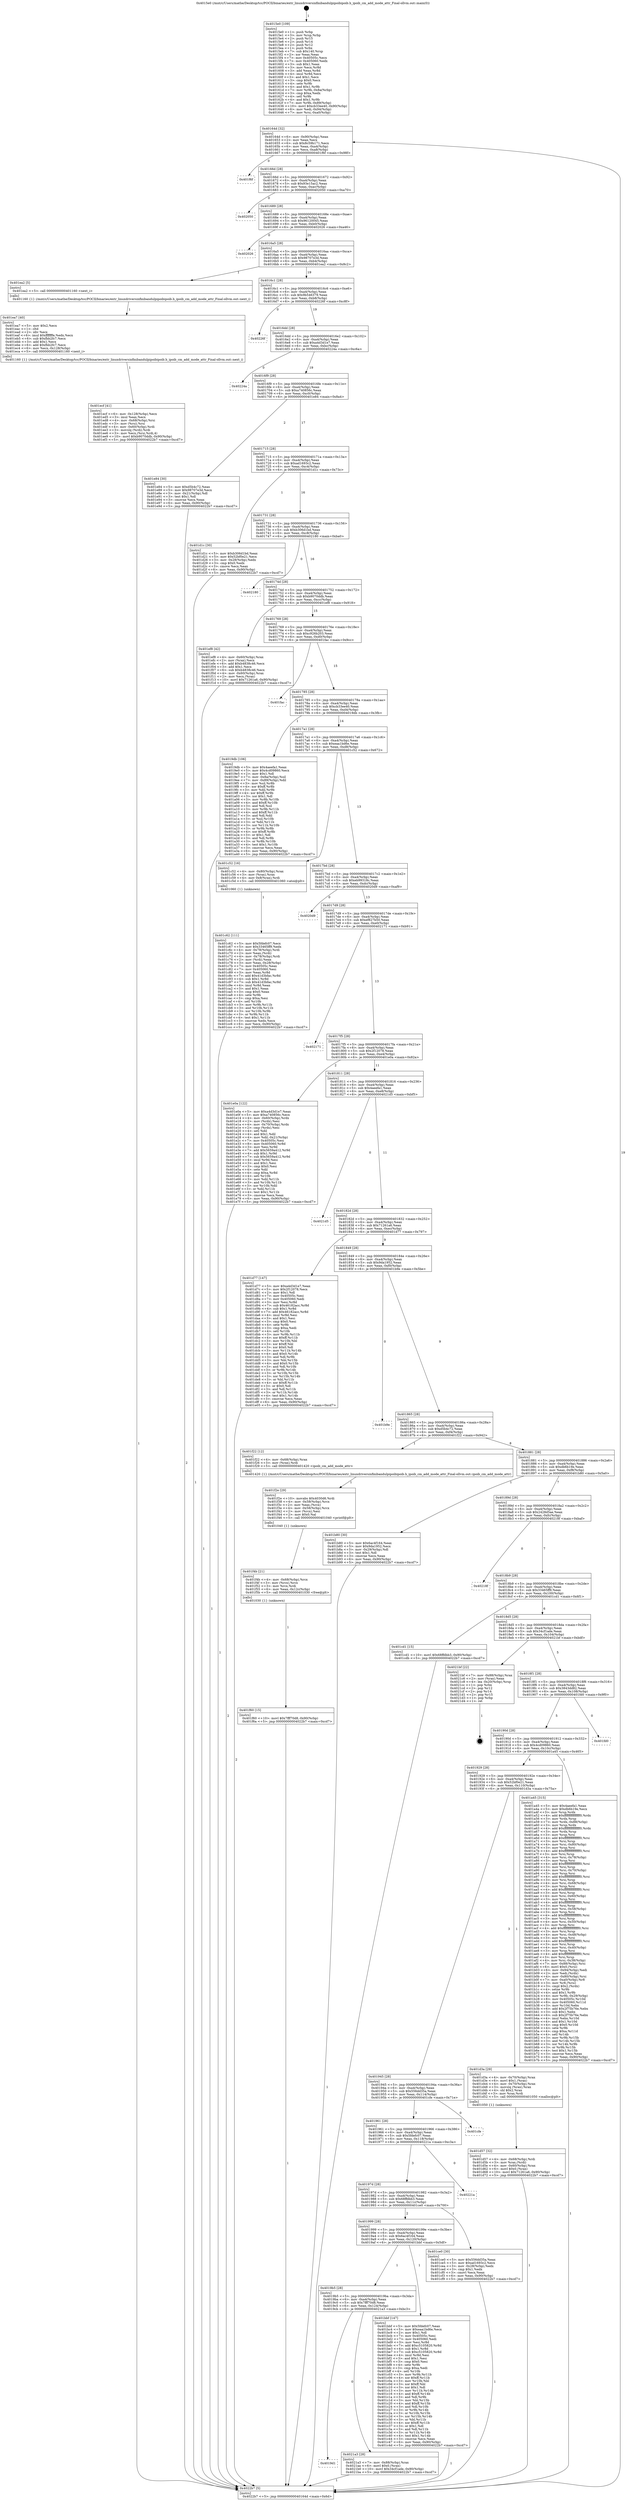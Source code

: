 digraph "0x4015e0" {
  label = "0x4015e0 (/mnt/c/Users/mathe/Desktop/tcc/POCII/binaries/extr_linuxdriversinfinibandulpipoibipoib.h_ipoib_cm_add_mode_attr_Final-ollvm.out::main(0))"
  labelloc = "t"
  node[shape=record]

  Entry [label="",width=0.3,height=0.3,shape=circle,fillcolor=black,style=filled]
  "0x40164d" [label="{
     0x40164d [32]\l
     | [instrs]\l
     &nbsp;&nbsp;0x40164d \<+6\>: mov -0x90(%rbp),%eax\l
     &nbsp;&nbsp;0x401653 \<+2\>: mov %eax,%ecx\l
     &nbsp;&nbsp;0x401655 \<+6\>: sub $0x8c59b171,%ecx\l
     &nbsp;&nbsp;0x40165b \<+6\>: mov %eax,-0xa4(%rbp)\l
     &nbsp;&nbsp;0x401661 \<+6\>: mov %ecx,-0xa8(%rbp)\l
     &nbsp;&nbsp;0x401667 \<+6\>: je 0000000000401f6f \<main+0x98f\>\l
  }"]
  "0x401f6f" [label="{
     0x401f6f\l
  }", style=dashed]
  "0x40166d" [label="{
     0x40166d [28]\l
     | [instrs]\l
     &nbsp;&nbsp;0x40166d \<+5\>: jmp 0000000000401672 \<main+0x92\>\l
     &nbsp;&nbsp;0x401672 \<+6\>: mov -0xa4(%rbp),%eax\l
     &nbsp;&nbsp;0x401678 \<+5\>: sub $0x93e15ac2,%eax\l
     &nbsp;&nbsp;0x40167d \<+6\>: mov %eax,-0xac(%rbp)\l
     &nbsp;&nbsp;0x401683 \<+6\>: je 0000000000402050 \<main+0xa70\>\l
  }"]
  Exit [label="",width=0.3,height=0.3,shape=circle,fillcolor=black,style=filled,peripheries=2]
  "0x402050" [label="{
     0x402050\l
  }", style=dashed]
  "0x401689" [label="{
     0x401689 [28]\l
     | [instrs]\l
     &nbsp;&nbsp;0x401689 \<+5\>: jmp 000000000040168e \<main+0xae\>\l
     &nbsp;&nbsp;0x40168e \<+6\>: mov -0xa4(%rbp),%eax\l
     &nbsp;&nbsp;0x401694 \<+5\>: sub $0x96120045,%eax\l
     &nbsp;&nbsp;0x401699 \<+6\>: mov %eax,-0xb0(%rbp)\l
     &nbsp;&nbsp;0x40169f \<+6\>: je 0000000000402026 \<main+0xa46\>\l
  }"]
  "0x4019d1" [label="{
     0x4019d1\l
  }", style=dashed]
  "0x402026" [label="{
     0x402026\l
  }", style=dashed]
  "0x4016a5" [label="{
     0x4016a5 [28]\l
     | [instrs]\l
     &nbsp;&nbsp;0x4016a5 \<+5\>: jmp 00000000004016aa \<main+0xca\>\l
     &nbsp;&nbsp;0x4016aa \<+6\>: mov -0xa4(%rbp),%eax\l
     &nbsp;&nbsp;0x4016b0 \<+5\>: sub $0x98707e3d,%eax\l
     &nbsp;&nbsp;0x4016b5 \<+6\>: mov %eax,-0xb4(%rbp)\l
     &nbsp;&nbsp;0x4016bb \<+6\>: je 0000000000401ea2 \<main+0x8c2\>\l
  }"]
  "0x4021a3" [label="{
     0x4021a3 [28]\l
     | [instrs]\l
     &nbsp;&nbsp;0x4021a3 \<+7\>: mov -0x88(%rbp),%rax\l
     &nbsp;&nbsp;0x4021aa \<+6\>: movl $0x0,(%rax)\l
     &nbsp;&nbsp;0x4021b0 \<+10\>: movl $0x34cf1ade,-0x90(%rbp)\l
     &nbsp;&nbsp;0x4021ba \<+5\>: jmp 00000000004022b7 \<main+0xcd7\>\l
  }"]
  "0x401ea2" [label="{
     0x401ea2 [5]\l
     | [instrs]\l
     &nbsp;&nbsp;0x401ea2 \<+5\>: call 0000000000401160 \<next_i\>\l
     | [calls]\l
     &nbsp;&nbsp;0x401160 \{1\} (/mnt/c/Users/mathe/Desktop/tcc/POCII/binaries/extr_linuxdriversinfinibandulpipoibipoib.h_ipoib_cm_add_mode_attr_Final-ollvm.out::next_i)\l
  }"]
  "0x4016c1" [label="{
     0x4016c1 [28]\l
     | [instrs]\l
     &nbsp;&nbsp;0x4016c1 \<+5\>: jmp 00000000004016c6 \<main+0xe6\>\l
     &nbsp;&nbsp;0x4016c6 \<+6\>: mov -0xa4(%rbp),%eax\l
     &nbsp;&nbsp;0x4016cc \<+5\>: sub $0x9b546379,%eax\l
     &nbsp;&nbsp;0x4016d1 \<+6\>: mov %eax,-0xb8(%rbp)\l
     &nbsp;&nbsp;0x4016d7 \<+6\>: je 000000000040226f \<main+0xc8f\>\l
  }"]
  "0x401f60" [label="{
     0x401f60 [15]\l
     | [instrs]\l
     &nbsp;&nbsp;0x401f60 \<+10\>: movl $0x7fff70d8,-0x90(%rbp)\l
     &nbsp;&nbsp;0x401f6a \<+5\>: jmp 00000000004022b7 \<main+0xcd7\>\l
  }"]
  "0x40226f" [label="{
     0x40226f\l
  }", style=dashed]
  "0x4016dd" [label="{
     0x4016dd [28]\l
     | [instrs]\l
     &nbsp;&nbsp;0x4016dd \<+5\>: jmp 00000000004016e2 \<main+0x102\>\l
     &nbsp;&nbsp;0x4016e2 \<+6\>: mov -0xa4(%rbp),%eax\l
     &nbsp;&nbsp;0x4016e8 \<+5\>: sub $0xa4d3d1e7,%eax\l
     &nbsp;&nbsp;0x4016ed \<+6\>: mov %eax,-0xbc(%rbp)\l
     &nbsp;&nbsp;0x4016f3 \<+6\>: je 000000000040224a \<main+0xc6a\>\l
  }"]
  "0x401f4b" [label="{
     0x401f4b [21]\l
     | [instrs]\l
     &nbsp;&nbsp;0x401f4b \<+4\>: mov -0x68(%rbp),%rcx\l
     &nbsp;&nbsp;0x401f4f \<+3\>: mov (%rcx),%rcx\l
     &nbsp;&nbsp;0x401f52 \<+3\>: mov %rcx,%rdi\l
     &nbsp;&nbsp;0x401f55 \<+6\>: mov %eax,-0x12c(%rbp)\l
     &nbsp;&nbsp;0x401f5b \<+5\>: call 0000000000401030 \<free@plt\>\l
     | [calls]\l
     &nbsp;&nbsp;0x401030 \{1\} (unknown)\l
  }"]
  "0x40224a" [label="{
     0x40224a\l
  }", style=dashed]
  "0x4016f9" [label="{
     0x4016f9 [28]\l
     | [instrs]\l
     &nbsp;&nbsp;0x4016f9 \<+5\>: jmp 00000000004016fe \<main+0x11e\>\l
     &nbsp;&nbsp;0x4016fe \<+6\>: mov -0xa4(%rbp),%eax\l
     &nbsp;&nbsp;0x401704 \<+5\>: sub $0xa740856c,%eax\l
     &nbsp;&nbsp;0x401709 \<+6\>: mov %eax,-0xc0(%rbp)\l
     &nbsp;&nbsp;0x40170f \<+6\>: je 0000000000401e84 \<main+0x8a4\>\l
  }"]
  "0x401f2e" [label="{
     0x401f2e [29]\l
     | [instrs]\l
     &nbsp;&nbsp;0x401f2e \<+10\>: movabs $0x4030d6,%rdi\l
     &nbsp;&nbsp;0x401f38 \<+4\>: mov -0x58(%rbp),%rcx\l
     &nbsp;&nbsp;0x401f3c \<+2\>: mov %eax,(%rcx)\l
     &nbsp;&nbsp;0x401f3e \<+4\>: mov -0x58(%rbp),%rcx\l
     &nbsp;&nbsp;0x401f42 \<+2\>: mov (%rcx),%esi\l
     &nbsp;&nbsp;0x401f44 \<+2\>: mov $0x0,%al\l
     &nbsp;&nbsp;0x401f46 \<+5\>: call 0000000000401040 \<printf@plt\>\l
     | [calls]\l
     &nbsp;&nbsp;0x401040 \{1\} (unknown)\l
  }"]
  "0x401e84" [label="{
     0x401e84 [30]\l
     | [instrs]\l
     &nbsp;&nbsp;0x401e84 \<+5\>: mov $0xd5b4c72,%eax\l
     &nbsp;&nbsp;0x401e89 \<+5\>: mov $0x98707e3d,%ecx\l
     &nbsp;&nbsp;0x401e8e \<+3\>: mov -0x21(%rbp),%dl\l
     &nbsp;&nbsp;0x401e91 \<+3\>: test $0x1,%dl\l
     &nbsp;&nbsp;0x401e94 \<+3\>: cmovne %ecx,%eax\l
     &nbsp;&nbsp;0x401e97 \<+6\>: mov %eax,-0x90(%rbp)\l
     &nbsp;&nbsp;0x401e9d \<+5\>: jmp 00000000004022b7 \<main+0xcd7\>\l
  }"]
  "0x401715" [label="{
     0x401715 [28]\l
     | [instrs]\l
     &nbsp;&nbsp;0x401715 \<+5\>: jmp 000000000040171a \<main+0x13a\>\l
     &nbsp;&nbsp;0x40171a \<+6\>: mov -0xa4(%rbp),%eax\l
     &nbsp;&nbsp;0x401720 \<+5\>: sub $0xad1693c2,%eax\l
     &nbsp;&nbsp;0x401725 \<+6\>: mov %eax,-0xc4(%rbp)\l
     &nbsp;&nbsp;0x40172b \<+6\>: je 0000000000401d1c \<main+0x73c\>\l
  }"]
  "0x401ecf" [label="{
     0x401ecf [41]\l
     | [instrs]\l
     &nbsp;&nbsp;0x401ecf \<+6\>: mov -0x128(%rbp),%ecx\l
     &nbsp;&nbsp;0x401ed5 \<+3\>: imul %eax,%ecx\l
     &nbsp;&nbsp;0x401ed8 \<+4\>: mov -0x68(%rbp),%rsi\l
     &nbsp;&nbsp;0x401edc \<+3\>: mov (%rsi),%rsi\l
     &nbsp;&nbsp;0x401edf \<+4\>: mov -0x60(%rbp),%rdi\l
     &nbsp;&nbsp;0x401ee3 \<+3\>: movslq (%rdi),%rdi\l
     &nbsp;&nbsp;0x401ee6 \<+3\>: mov %ecx,(%rsi,%rdi,4)\l
     &nbsp;&nbsp;0x401ee9 \<+10\>: movl $0xb9070ddb,-0x90(%rbp)\l
     &nbsp;&nbsp;0x401ef3 \<+5\>: jmp 00000000004022b7 \<main+0xcd7\>\l
  }"]
  "0x401d1c" [label="{
     0x401d1c [30]\l
     | [instrs]\l
     &nbsp;&nbsp;0x401d1c \<+5\>: mov $0xb306d1bd,%eax\l
     &nbsp;&nbsp;0x401d21 \<+5\>: mov $0x52bf0e21,%ecx\l
     &nbsp;&nbsp;0x401d26 \<+3\>: mov -0x28(%rbp),%edx\l
     &nbsp;&nbsp;0x401d29 \<+3\>: cmp $0x0,%edx\l
     &nbsp;&nbsp;0x401d2c \<+3\>: cmove %ecx,%eax\l
     &nbsp;&nbsp;0x401d2f \<+6\>: mov %eax,-0x90(%rbp)\l
     &nbsp;&nbsp;0x401d35 \<+5\>: jmp 00000000004022b7 \<main+0xcd7\>\l
  }"]
  "0x401731" [label="{
     0x401731 [28]\l
     | [instrs]\l
     &nbsp;&nbsp;0x401731 \<+5\>: jmp 0000000000401736 \<main+0x156\>\l
     &nbsp;&nbsp;0x401736 \<+6\>: mov -0xa4(%rbp),%eax\l
     &nbsp;&nbsp;0x40173c \<+5\>: sub $0xb306d1bd,%eax\l
     &nbsp;&nbsp;0x401741 \<+6\>: mov %eax,-0xc8(%rbp)\l
     &nbsp;&nbsp;0x401747 \<+6\>: je 0000000000402180 \<main+0xba0\>\l
  }"]
  "0x401ea7" [label="{
     0x401ea7 [40]\l
     | [instrs]\l
     &nbsp;&nbsp;0x401ea7 \<+5\>: mov $0x2,%ecx\l
     &nbsp;&nbsp;0x401eac \<+1\>: cltd\l
     &nbsp;&nbsp;0x401ead \<+2\>: idiv %ecx\l
     &nbsp;&nbsp;0x401eaf \<+6\>: imul $0xfffffffe,%edx,%ecx\l
     &nbsp;&nbsp;0x401eb5 \<+6\>: sub $0xfbb2fc7,%ecx\l
     &nbsp;&nbsp;0x401ebb \<+3\>: add $0x1,%ecx\l
     &nbsp;&nbsp;0x401ebe \<+6\>: add $0xfbb2fc7,%ecx\l
     &nbsp;&nbsp;0x401ec4 \<+6\>: mov %ecx,-0x128(%rbp)\l
     &nbsp;&nbsp;0x401eca \<+5\>: call 0000000000401160 \<next_i\>\l
     | [calls]\l
     &nbsp;&nbsp;0x401160 \{1\} (/mnt/c/Users/mathe/Desktop/tcc/POCII/binaries/extr_linuxdriversinfinibandulpipoibipoib.h_ipoib_cm_add_mode_attr_Final-ollvm.out::next_i)\l
  }"]
  "0x402180" [label="{
     0x402180\l
  }", style=dashed]
  "0x40174d" [label="{
     0x40174d [28]\l
     | [instrs]\l
     &nbsp;&nbsp;0x40174d \<+5\>: jmp 0000000000401752 \<main+0x172\>\l
     &nbsp;&nbsp;0x401752 \<+6\>: mov -0xa4(%rbp),%eax\l
     &nbsp;&nbsp;0x401758 \<+5\>: sub $0xb9070ddb,%eax\l
     &nbsp;&nbsp;0x40175d \<+6\>: mov %eax,-0xcc(%rbp)\l
     &nbsp;&nbsp;0x401763 \<+6\>: je 0000000000401ef8 \<main+0x918\>\l
  }"]
  "0x401d57" [label="{
     0x401d57 [32]\l
     | [instrs]\l
     &nbsp;&nbsp;0x401d57 \<+4\>: mov -0x68(%rbp),%rdi\l
     &nbsp;&nbsp;0x401d5b \<+3\>: mov %rax,(%rdi)\l
     &nbsp;&nbsp;0x401d5e \<+4\>: mov -0x60(%rbp),%rax\l
     &nbsp;&nbsp;0x401d62 \<+6\>: movl $0x0,(%rax)\l
     &nbsp;&nbsp;0x401d68 \<+10\>: movl $0x71261a6,-0x90(%rbp)\l
     &nbsp;&nbsp;0x401d72 \<+5\>: jmp 00000000004022b7 \<main+0xcd7\>\l
  }"]
  "0x401ef8" [label="{
     0x401ef8 [42]\l
     | [instrs]\l
     &nbsp;&nbsp;0x401ef8 \<+4\>: mov -0x60(%rbp),%rax\l
     &nbsp;&nbsp;0x401efc \<+2\>: mov (%rax),%ecx\l
     &nbsp;&nbsp;0x401efe \<+6\>: add $0xb4838c46,%ecx\l
     &nbsp;&nbsp;0x401f04 \<+3\>: add $0x1,%ecx\l
     &nbsp;&nbsp;0x401f07 \<+6\>: sub $0xb4838c46,%ecx\l
     &nbsp;&nbsp;0x401f0d \<+4\>: mov -0x60(%rbp),%rax\l
     &nbsp;&nbsp;0x401f11 \<+2\>: mov %ecx,(%rax)\l
     &nbsp;&nbsp;0x401f13 \<+10\>: movl $0x71261a6,-0x90(%rbp)\l
     &nbsp;&nbsp;0x401f1d \<+5\>: jmp 00000000004022b7 \<main+0xcd7\>\l
  }"]
  "0x401769" [label="{
     0x401769 [28]\l
     | [instrs]\l
     &nbsp;&nbsp;0x401769 \<+5\>: jmp 000000000040176e \<main+0x18e\>\l
     &nbsp;&nbsp;0x40176e \<+6\>: mov -0xa4(%rbp),%eax\l
     &nbsp;&nbsp;0x401774 \<+5\>: sub $0xc926b203,%eax\l
     &nbsp;&nbsp;0x401779 \<+6\>: mov %eax,-0xd0(%rbp)\l
     &nbsp;&nbsp;0x40177f \<+6\>: je 0000000000401fac \<main+0x9cc\>\l
  }"]
  "0x401c62" [label="{
     0x401c62 [111]\l
     | [instrs]\l
     &nbsp;&nbsp;0x401c62 \<+5\>: mov $0x5fdefc07,%ecx\l
     &nbsp;&nbsp;0x401c67 \<+5\>: mov $0x33465ff9,%edx\l
     &nbsp;&nbsp;0x401c6c \<+4\>: mov -0x78(%rbp),%rdi\l
     &nbsp;&nbsp;0x401c70 \<+2\>: mov %eax,(%rdi)\l
     &nbsp;&nbsp;0x401c72 \<+4\>: mov -0x78(%rbp),%rdi\l
     &nbsp;&nbsp;0x401c76 \<+2\>: mov (%rdi),%eax\l
     &nbsp;&nbsp;0x401c78 \<+3\>: mov %eax,-0x28(%rbp)\l
     &nbsp;&nbsp;0x401c7b \<+7\>: mov 0x40505c,%eax\l
     &nbsp;&nbsp;0x401c82 \<+7\>: mov 0x405060,%esi\l
     &nbsp;&nbsp;0x401c89 \<+3\>: mov %eax,%r8d\l
     &nbsp;&nbsp;0x401c8c \<+7\>: add $0x41d3bfac,%r8d\l
     &nbsp;&nbsp;0x401c93 \<+4\>: sub $0x1,%r8d\l
     &nbsp;&nbsp;0x401c97 \<+7\>: sub $0x41d3bfac,%r8d\l
     &nbsp;&nbsp;0x401c9e \<+4\>: imul %r8d,%eax\l
     &nbsp;&nbsp;0x401ca2 \<+3\>: and $0x1,%eax\l
     &nbsp;&nbsp;0x401ca5 \<+3\>: cmp $0x0,%eax\l
     &nbsp;&nbsp;0x401ca8 \<+4\>: sete %r9b\l
     &nbsp;&nbsp;0x401cac \<+3\>: cmp $0xa,%esi\l
     &nbsp;&nbsp;0x401caf \<+4\>: setl %r10b\l
     &nbsp;&nbsp;0x401cb3 \<+3\>: mov %r9b,%r11b\l
     &nbsp;&nbsp;0x401cb6 \<+3\>: and %r10b,%r11b\l
     &nbsp;&nbsp;0x401cb9 \<+3\>: xor %r10b,%r9b\l
     &nbsp;&nbsp;0x401cbc \<+3\>: or %r9b,%r11b\l
     &nbsp;&nbsp;0x401cbf \<+4\>: test $0x1,%r11b\l
     &nbsp;&nbsp;0x401cc3 \<+3\>: cmovne %edx,%ecx\l
     &nbsp;&nbsp;0x401cc6 \<+6\>: mov %ecx,-0x90(%rbp)\l
     &nbsp;&nbsp;0x401ccc \<+5\>: jmp 00000000004022b7 \<main+0xcd7\>\l
  }"]
  "0x401fac" [label="{
     0x401fac\l
  }", style=dashed]
  "0x401785" [label="{
     0x401785 [28]\l
     | [instrs]\l
     &nbsp;&nbsp;0x401785 \<+5\>: jmp 000000000040178a \<main+0x1aa\>\l
     &nbsp;&nbsp;0x40178a \<+6\>: mov -0xa4(%rbp),%eax\l
     &nbsp;&nbsp;0x401790 \<+5\>: sub $0xcb33ee40,%eax\l
     &nbsp;&nbsp;0x401795 \<+6\>: mov %eax,-0xd4(%rbp)\l
     &nbsp;&nbsp;0x40179b \<+6\>: je 00000000004019db \<main+0x3fb\>\l
  }"]
  "0x4019b5" [label="{
     0x4019b5 [28]\l
     | [instrs]\l
     &nbsp;&nbsp;0x4019b5 \<+5\>: jmp 00000000004019ba \<main+0x3da\>\l
     &nbsp;&nbsp;0x4019ba \<+6\>: mov -0xa4(%rbp),%eax\l
     &nbsp;&nbsp;0x4019c0 \<+5\>: sub $0x7fff70d8,%eax\l
     &nbsp;&nbsp;0x4019c5 \<+6\>: mov %eax,-0x124(%rbp)\l
     &nbsp;&nbsp;0x4019cb \<+6\>: je 00000000004021a3 \<main+0xbc3\>\l
  }"]
  "0x4019db" [label="{
     0x4019db [106]\l
     | [instrs]\l
     &nbsp;&nbsp;0x4019db \<+5\>: mov $0x4aeefa1,%eax\l
     &nbsp;&nbsp;0x4019e0 \<+5\>: mov $0x4cd09860,%ecx\l
     &nbsp;&nbsp;0x4019e5 \<+2\>: mov $0x1,%dl\l
     &nbsp;&nbsp;0x4019e7 \<+7\>: mov -0x8a(%rbp),%sil\l
     &nbsp;&nbsp;0x4019ee \<+7\>: mov -0x89(%rbp),%dil\l
     &nbsp;&nbsp;0x4019f5 \<+3\>: mov %sil,%r8b\l
     &nbsp;&nbsp;0x4019f8 \<+4\>: xor $0xff,%r8b\l
     &nbsp;&nbsp;0x4019fc \<+3\>: mov %dil,%r9b\l
     &nbsp;&nbsp;0x4019ff \<+4\>: xor $0xff,%r9b\l
     &nbsp;&nbsp;0x401a03 \<+3\>: xor $0x1,%dl\l
     &nbsp;&nbsp;0x401a06 \<+3\>: mov %r8b,%r10b\l
     &nbsp;&nbsp;0x401a09 \<+4\>: and $0xff,%r10b\l
     &nbsp;&nbsp;0x401a0d \<+3\>: and %dl,%sil\l
     &nbsp;&nbsp;0x401a10 \<+3\>: mov %r9b,%r11b\l
     &nbsp;&nbsp;0x401a13 \<+4\>: and $0xff,%r11b\l
     &nbsp;&nbsp;0x401a17 \<+3\>: and %dl,%dil\l
     &nbsp;&nbsp;0x401a1a \<+3\>: or %sil,%r10b\l
     &nbsp;&nbsp;0x401a1d \<+3\>: or %dil,%r11b\l
     &nbsp;&nbsp;0x401a20 \<+3\>: xor %r11b,%r10b\l
     &nbsp;&nbsp;0x401a23 \<+3\>: or %r9b,%r8b\l
     &nbsp;&nbsp;0x401a26 \<+4\>: xor $0xff,%r8b\l
     &nbsp;&nbsp;0x401a2a \<+3\>: or $0x1,%dl\l
     &nbsp;&nbsp;0x401a2d \<+3\>: and %dl,%r8b\l
     &nbsp;&nbsp;0x401a30 \<+3\>: or %r8b,%r10b\l
     &nbsp;&nbsp;0x401a33 \<+4\>: test $0x1,%r10b\l
     &nbsp;&nbsp;0x401a37 \<+3\>: cmovne %ecx,%eax\l
     &nbsp;&nbsp;0x401a3a \<+6\>: mov %eax,-0x90(%rbp)\l
     &nbsp;&nbsp;0x401a40 \<+5\>: jmp 00000000004022b7 \<main+0xcd7\>\l
  }"]
  "0x4017a1" [label="{
     0x4017a1 [28]\l
     | [instrs]\l
     &nbsp;&nbsp;0x4017a1 \<+5\>: jmp 00000000004017a6 \<main+0x1c6\>\l
     &nbsp;&nbsp;0x4017a6 \<+6\>: mov -0xa4(%rbp),%eax\l
     &nbsp;&nbsp;0x4017ac \<+5\>: sub $0xeaa1bd6e,%eax\l
     &nbsp;&nbsp;0x4017b1 \<+6\>: mov %eax,-0xd8(%rbp)\l
     &nbsp;&nbsp;0x4017b7 \<+6\>: je 0000000000401c52 \<main+0x672\>\l
  }"]
  "0x4022b7" [label="{
     0x4022b7 [5]\l
     | [instrs]\l
     &nbsp;&nbsp;0x4022b7 \<+5\>: jmp 000000000040164d \<main+0x6d\>\l
  }"]
  "0x4015e0" [label="{
     0x4015e0 [109]\l
     | [instrs]\l
     &nbsp;&nbsp;0x4015e0 \<+1\>: push %rbp\l
     &nbsp;&nbsp;0x4015e1 \<+3\>: mov %rsp,%rbp\l
     &nbsp;&nbsp;0x4015e4 \<+2\>: push %r15\l
     &nbsp;&nbsp;0x4015e6 \<+2\>: push %r14\l
     &nbsp;&nbsp;0x4015e8 \<+2\>: push %r12\l
     &nbsp;&nbsp;0x4015ea \<+1\>: push %rbx\l
     &nbsp;&nbsp;0x4015eb \<+7\>: sub $0x140,%rsp\l
     &nbsp;&nbsp;0x4015f2 \<+2\>: xor %eax,%eax\l
     &nbsp;&nbsp;0x4015f4 \<+7\>: mov 0x40505c,%ecx\l
     &nbsp;&nbsp;0x4015fb \<+7\>: mov 0x405060,%edx\l
     &nbsp;&nbsp;0x401602 \<+3\>: sub $0x1,%eax\l
     &nbsp;&nbsp;0x401605 \<+3\>: mov %ecx,%r8d\l
     &nbsp;&nbsp;0x401608 \<+3\>: add %eax,%r8d\l
     &nbsp;&nbsp;0x40160b \<+4\>: imul %r8d,%ecx\l
     &nbsp;&nbsp;0x40160f \<+3\>: and $0x1,%ecx\l
     &nbsp;&nbsp;0x401612 \<+3\>: cmp $0x0,%ecx\l
     &nbsp;&nbsp;0x401615 \<+4\>: sete %r9b\l
     &nbsp;&nbsp;0x401619 \<+4\>: and $0x1,%r9b\l
     &nbsp;&nbsp;0x40161d \<+7\>: mov %r9b,-0x8a(%rbp)\l
     &nbsp;&nbsp;0x401624 \<+3\>: cmp $0xa,%edx\l
     &nbsp;&nbsp;0x401627 \<+4\>: setl %r9b\l
     &nbsp;&nbsp;0x40162b \<+4\>: and $0x1,%r9b\l
     &nbsp;&nbsp;0x40162f \<+7\>: mov %r9b,-0x89(%rbp)\l
     &nbsp;&nbsp;0x401636 \<+10\>: movl $0xcb33ee40,-0x90(%rbp)\l
     &nbsp;&nbsp;0x401640 \<+6\>: mov %edi,-0x94(%rbp)\l
     &nbsp;&nbsp;0x401646 \<+7\>: mov %rsi,-0xa0(%rbp)\l
  }"]
  "0x401bbf" [label="{
     0x401bbf [147]\l
     | [instrs]\l
     &nbsp;&nbsp;0x401bbf \<+5\>: mov $0x5fdefc07,%eax\l
     &nbsp;&nbsp;0x401bc4 \<+5\>: mov $0xeaa1bd6e,%ecx\l
     &nbsp;&nbsp;0x401bc9 \<+2\>: mov $0x1,%dl\l
     &nbsp;&nbsp;0x401bcb \<+7\>: mov 0x40505c,%esi\l
     &nbsp;&nbsp;0x401bd2 \<+7\>: mov 0x405060,%edi\l
     &nbsp;&nbsp;0x401bd9 \<+3\>: mov %esi,%r8d\l
     &nbsp;&nbsp;0x401bdc \<+7\>: add $0xc5105820,%r8d\l
     &nbsp;&nbsp;0x401be3 \<+4\>: sub $0x1,%r8d\l
     &nbsp;&nbsp;0x401be7 \<+7\>: sub $0xc5105820,%r8d\l
     &nbsp;&nbsp;0x401bee \<+4\>: imul %r8d,%esi\l
     &nbsp;&nbsp;0x401bf2 \<+3\>: and $0x1,%esi\l
     &nbsp;&nbsp;0x401bf5 \<+3\>: cmp $0x0,%esi\l
     &nbsp;&nbsp;0x401bf8 \<+4\>: sete %r9b\l
     &nbsp;&nbsp;0x401bfc \<+3\>: cmp $0xa,%edi\l
     &nbsp;&nbsp;0x401bff \<+4\>: setl %r10b\l
     &nbsp;&nbsp;0x401c03 \<+3\>: mov %r9b,%r11b\l
     &nbsp;&nbsp;0x401c06 \<+4\>: xor $0xff,%r11b\l
     &nbsp;&nbsp;0x401c0a \<+3\>: mov %r10b,%bl\l
     &nbsp;&nbsp;0x401c0d \<+3\>: xor $0xff,%bl\l
     &nbsp;&nbsp;0x401c10 \<+3\>: xor $0x1,%dl\l
     &nbsp;&nbsp;0x401c13 \<+3\>: mov %r11b,%r14b\l
     &nbsp;&nbsp;0x401c16 \<+4\>: and $0xff,%r14b\l
     &nbsp;&nbsp;0x401c1a \<+3\>: and %dl,%r9b\l
     &nbsp;&nbsp;0x401c1d \<+3\>: mov %bl,%r15b\l
     &nbsp;&nbsp;0x401c20 \<+4\>: and $0xff,%r15b\l
     &nbsp;&nbsp;0x401c24 \<+3\>: and %dl,%r10b\l
     &nbsp;&nbsp;0x401c27 \<+3\>: or %r9b,%r14b\l
     &nbsp;&nbsp;0x401c2a \<+3\>: or %r10b,%r15b\l
     &nbsp;&nbsp;0x401c2d \<+3\>: xor %r15b,%r14b\l
     &nbsp;&nbsp;0x401c30 \<+3\>: or %bl,%r11b\l
     &nbsp;&nbsp;0x401c33 \<+4\>: xor $0xff,%r11b\l
     &nbsp;&nbsp;0x401c37 \<+3\>: or $0x1,%dl\l
     &nbsp;&nbsp;0x401c3a \<+3\>: and %dl,%r11b\l
     &nbsp;&nbsp;0x401c3d \<+3\>: or %r11b,%r14b\l
     &nbsp;&nbsp;0x401c40 \<+4\>: test $0x1,%r14b\l
     &nbsp;&nbsp;0x401c44 \<+3\>: cmovne %ecx,%eax\l
     &nbsp;&nbsp;0x401c47 \<+6\>: mov %eax,-0x90(%rbp)\l
     &nbsp;&nbsp;0x401c4d \<+5\>: jmp 00000000004022b7 \<main+0xcd7\>\l
  }"]
  "0x401c52" [label="{
     0x401c52 [16]\l
     | [instrs]\l
     &nbsp;&nbsp;0x401c52 \<+4\>: mov -0x80(%rbp),%rax\l
     &nbsp;&nbsp;0x401c56 \<+3\>: mov (%rax),%rax\l
     &nbsp;&nbsp;0x401c59 \<+4\>: mov 0x8(%rax),%rdi\l
     &nbsp;&nbsp;0x401c5d \<+5\>: call 0000000000401060 \<atoi@plt\>\l
     | [calls]\l
     &nbsp;&nbsp;0x401060 \{1\} (unknown)\l
  }"]
  "0x4017bd" [label="{
     0x4017bd [28]\l
     | [instrs]\l
     &nbsp;&nbsp;0x4017bd \<+5\>: jmp 00000000004017c2 \<main+0x1e2\>\l
     &nbsp;&nbsp;0x4017c2 \<+6\>: mov -0xa4(%rbp),%eax\l
     &nbsp;&nbsp;0x4017c8 \<+5\>: sub $0xeb99318c,%eax\l
     &nbsp;&nbsp;0x4017cd \<+6\>: mov %eax,-0xdc(%rbp)\l
     &nbsp;&nbsp;0x4017d3 \<+6\>: je 00000000004020d9 \<main+0xaf9\>\l
  }"]
  "0x401999" [label="{
     0x401999 [28]\l
     | [instrs]\l
     &nbsp;&nbsp;0x401999 \<+5\>: jmp 000000000040199e \<main+0x3be\>\l
     &nbsp;&nbsp;0x40199e \<+6\>: mov -0xa4(%rbp),%eax\l
     &nbsp;&nbsp;0x4019a4 \<+5\>: sub $0x6ac4f164,%eax\l
     &nbsp;&nbsp;0x4019a9 \<+6\>: mov %eax,-0x120(%rbp)\l
     &nbsp;&nbsp;0x4019af \<+6\>: je 0000000000401bbf \<main+0x5df\>\l
  }"]
  "0x4020d9" [label="{
     0x4020d9\l
  }", style=dashed]
  "0x4017d9" [label="{
     0x4017d9 [28]\l
     | [instrs]\l
     &nbsp;&nbsp;0x4017d9 \<+5\>: jmp 00000000004017de \<main+0x1fe\>\l
     &nbsp;&nbsp;0x4017de \<+6\>: mov -0xa4(%rbp),%eax\l
     &nbsp;&nbsp;0x4017e4 \<+5\>: sub $0xef827b50,%eax\l
     &nbsp;&nbsp;0x4017e9 \<+6\>: mov %eax,-0xe0(%rbp)\l
     &nbsp;&nbsp;0x4017ef \<+6\>: je 0000000000402171 \<main+0xb91\>\l
  }"]
  "0x401ce0" [label="{
     0x401ce0 [30]\l
     | [instrs]\l
     &nbsp;&nbsp;0x401ce0 \<+5\>: mov $0x556dd35a,%eax\l
     &nbsp;&nbsp;0x401ce5 \<+5\>: mov $0xad1693c2,%ecx\l
     &nbsp;&nbsp;0x401cea \<+3\>: mov -0x28(%rbp),%edx\l
     &nbsp;&nbsp;0x401ced \<+3\>: cmp $0x1,%edx\l
     &nbsp;&nbsp;0x401cf0 \<+3\>: cmovl %ecx,%eax\l
     &nbsp;&nbsp;0x401cf3 \<+6\>: mov %eax,-0x90(%rbp)\l
     &nbsp;&nbsp;0x401cf9 \<+5\>: jmp 00000000004022b7 \<main+0xcd7\>\l
  }"]
  "0x402171" [label="{
     0x402171\l
  }", style=dashed]
  "0x4017f5" [label="{
     0x4017f5 [28]\l
     | [instrs]\l
     &nbsp;&nbsp;0x4017f5 \<+5\>: jmp 00000000004017fa \<main+0x21a\>\l
     &nbsp;&nbsp;0x4017fa \<+6\>: mov -0xa4(%rbp),%eax\l
     &nbsp;&nbsp;0x401800 \<+5\>: sub $0x2f12078,%eax\l
     &nbsp;&nbsp;0x401805 \<+6\>: mov %eax,-0xe4(%rbp)\l
     &nbsp;&nbsp;0x40180b \<+6\>: je 0000000000401e0a \<main+0x82a\>\l
  }"]
  "0x40197d" [label="{
     0x40197d [28]\l
     | [instrs]\l
     &nbsp;&nbsp;0x40197d \<+5\>: jmp 0000000000401982 \<main+0x3a2\>\l
     &nbsp;&nbsp;0x401982 \<+6\>: mov -0xa4(%rbp),%eax\l
     &nbsp;&nbsp;0x401988 \<+5\>: sub $0x68ffdbb3,%eax\l
     &nbsp;&nbsp;0x40198d \<+6\>: mov %eax,-0x11c(%rbp)\l
     &nbsp;&nbsp;0x401993 \<+6\>: je 0000000000401ce0 \<main+0x700\>\l
  }"]
  "0x401e0a" [label="{
     0x401e0a [122]\l
     | [instrs]\l
     &nbsp;&nbsp;0x401e0a \<+5\>: mov $0xa4d3d1e7,%eax\l
     &nbsp;&nbsp;0x401e0f \<+5\>: mov $0xa740856c,%ecx\l
     &nbsp;&nbsp;0x401e14 \<+4\>: mov -0x60(%rbp),%rdx\l
     &nbsp;&nbsp;0x401e18 \<+2\>: mov (%rdx),%esi\l
     &nbsp;&nbsp;0x401e1a \<+4\>: mov -0x70(%rbp),%rdx\l
     &nbsp;&nbsp;0x401e1e \<+2\>: cmp (%rdx),%esi\l
     &nbsp;&nbsp;0x401e20 \<+4\>: setl %dil\l
     &nbsp;&nbsp;0x401e24 \<+4\>: and $0x1,%dil\l
     &nbsp;&nbsp;0x401e28 \<+4\>: mov %dil,-0x21(%rbp)\l
     &nbsp;&nbsp;0x401e2c \<+7\>: mov 0x40505c,%esi\l
     &nbsp;&nbsp;0x401e33 \<+8\>: mov 0x405060,%r8d\l
     &nbsp;&nbsp;0x401e3b \<+3\>: mov %esi,%r9d\l
     &nbsp;&nbsp;0x401e3e \<+7\>: add $0x5659a412,%r9d\l
     &nbsp;&nbsp;0x401e45 \<+4\>: sub $0x1,%r9d\l
     &nbsp;&nbsp;0x401e49 \<+7\>: sub $0x5659a412,%r9d\l
     &nbsp;&nbsp;0x401e50 \<+4\>: imul %r9d,%esi\l
     &nbsp;&nbsp;0x401e54 \<+3\>: and $0x1,%esi\l
     &nbsp;&nbsp;0x401e57 \<+3\>: cmp $0x0,%esi\l
     &nbsp;&nbsp;0x401e5a \<+4\>: sete %dil\l
     &nbsp;&nbsp;0x401e5e \<+4\>: cmp $0xa,%r8d\l
     &nbsp;&nbsp;0x401e62 \<+4\>: setl %r10b\l
     &nbsp;&nbsp;0x401e66 \<+3\>: mov %dil,%r11b\l
     &nbsp;&nbsp;0x401e69 \<+3\>: and %r10b,%r11b\l
     &nbsp;&nbsp;0x401e6c \<+3\>: xor %r10b,%dil\l
     &nbsp;&nbsp;0x401e6f \<+3\>: or %dil,%r11b\l
     &nbsp;&nbsp;0x401e72 \<+4\>: test $0x1,%r11b\l
     &nbsp;&nbsp;0x401e76 \<+3\>: cmovne %ecx,%eax\l
     &nbsp;&nbsp;0x401e79 \<+6\>: mov %eax,-0x90(%rbp)\l
     &nbsp;&nbsp;0x401e7f \<+5\>: jmp 00000000004022b7 \<main+0xcd7\>\l
  }"]
  "0x401811" [label="{
     0x401811 [28]\l
     | [instrs]\l
     &nbsp;&nbsp;0x401811 \<+5\>: jmp 0000000000401816 \<main+0x236\>\l
     &nbsp;&nbsp;0x401816 \<+6\>: mov -0xa4(%rbp),%eax\l
     &nbsp;&nbsp;0x40181c \<+5\>: sub $0x4aeefa1,%eax\l
     &nbsp;&nbsp;0x401821 \<+6\>: mov %eax,-0xe8(%rbp)\l
     &nbsp;&nbsp;0x401827 \<+6\>: je 00000000004021d5 \<main+0xbf5\>\l
  }"]
  "0x40221a" [label="{
     0x40221a\l
  }", style=dashed]
  "0x4021d5" [label="{
     0x4021d5\l
  }", style=dashed]
  "0x40182d" [label="{
     0x40182d [28]\l
     | [instrs]\l
     &nbsp;&nbsp;0x40182d \<+5\>: jmp 0000000000401832 \<main+0x252\>\l
     &nbsp;&nbsp;0x401832 \<+6\>: mov -0xa4(%rbp),%eax\l
     &nbsp;&nbsp;0x401838 \<+5\>: sub $0x71261a6,%eax\l
     &nbsp;&nbsp;0x40183d \<+6\>: mov %eax,-0xec(%rbp)\l
     &nbsp;&nbsp;0x401843 \<+6\>: je 0000000000401d77 \<main+0x797\>\l
  }"]
  "0x401961" [label="{
     0x401961 [28]\l
     | [instrs]\l
     &nbsp;&nbsp;0x401961 \<+5\>: jmp 0000000000401966 \<main+0x386\>\l
     &nbsp;&nbsp;0x401966 \<+6\>: mov -0xa4(%rbp),%eax\l
     &nbsp;&nbsp;0x40196c \<+5\>: sub $0x5fdefc07,%eax\l
     &nbsp;&nbsp;0x401971 \<+6\>: mov %eax,-0x118(%rbp)\l
     &nbsp;&nbsp;0x401977 \<+6\>: je 000000000040221a \<main+0xc3a\>\l
  }"]
  "0x401d77" [label="{
     0x401d77 [147]\l
     | [instrs]\l
     &nbsp;&nbsp;0x401d77 \<+5\>: mov $0xa4d3d1e7,%eax\l
     &nbsp;&nbsp;0x401d7c \<+5\>: mov $0x2f12078,%ecx\l
     &nbsp;&nbsp;0x401d81 \<+2\>: mov $0x1,%dl\l
     &nbsp;&nbsp;0x401d83 \<+7\>: mov 0x40505c,%esi\l
     &nbsp;&nbsp;0x401d8a \<+7\>: mov 0x405060,%edi\l
     &nbsp;&nbsp;0x401d91 \<+3\>: mov %esi,%r8d\l
     &nbsp;&nbsp;0x401d94 \<+7\>: sub $0x46182acc,%r8d\l
     &nbsp;&nbsp;0x401d9b \<+4\>: sub $0x1,%r8d\l
     &nbsp;&nbsp;0x401d9f \<+7\>: add $0x46182acc,%r8d\l
     &nbsp;&nbsp;0x401da6 \<+4\>: imul %r8d,%esi\l
     &nbsp;&nbsp;0x401daa \<+3\>: and $0x1,%esi\l
     &nbsp;&nbsp;0x401dad \<+3\>: cmp $0x0,%esi\l
     &nbsp;&nbsp;0x401db0 \<+4\>: sete %r9b\l
     &nbsp;&nbsp;0x401db4 \<+3\>: cmp $0xa,%edi\l
     &nbsp;&nbsp;0x401db7 \<+4\>: setl %r10b\l
     &nbsp;&nbsp;0x401dbb \<+3\>: mov %r9b,%r11b\l
     &nbsp;&nbsp;0x401dbe \<+4\>: xor $0xff,%r11b\l
     &nbsp;&nbsp;0x401dc2 \<+3\>: mov %r10b,%bl\l
     &nbsp;&nbsp;0x401dc5 \<+3\>: xor $0xff,%bl\l
     &nbsp;&nbsp;0x401dc8 \<+3\>: xor $0x0,%dl\l
     &nbsp;&nbsp;0x401dcb \<+3\>: mov %r11b,%r14b\l
     &nbsp;&nbsp;0x401dce \<+4\>: and $0x0,%r14b\l
     &nbsp;&nbsp;0x401dd2 \<+3\>: and %dl,%r9b\l
     &nbsp;&nbsp;0x401dd5 \<+3\>: mov %bl,%r15b\l
     &nbsp;&nbsp;0x401dd8 \<+4\>: and $0x0,%r15b\l
     &nbsp;&nbsp;0x401ddc \<+3\>: and %dl,%r10b\l
     &nbsp;&nbsp;0x401ddf \<+3\>: or %r9b,%r14b\l
     &nbsp;&nbsp;0x401de2 \<+3\>: or %r10b,%r15b\l
     &nbsp;&nbsp;0x401de5 \<+3\>: xor %r15b,%r14b\l
     &nbsp;&nbsp;0x401de8 \<+3\>: or %bl,%r11b\l
     &nbsp;&nbsp;0x401deb \<+4\>: xor $0xff,%r11b\l
     &nbsp;&nbsp;0x401def \<+3\>: or $0x0,%dl\l
     &nbsp;&nbsp;0x401df2 \<+3\>: and %dl,%r11b\l
     &nbsp;&nbsp;0x401df5 \<+3\>: or %r11b,%r14b\l
     &nbsp;&nbsp;0x401df8 \<+4\>: test $0x1,%r14b\l
     &nbsp;&nbsp;0x401dfc \<+3\>: cmovne %ecx,%eax\l
     &nbsp;&nbsp;0x401dff \<+6\>: mov %eax,-0x90(%rbp)\l
     &nbsp;&nbsp;0x401e05 \<+5\>: jmp 00000000004022b7 \<main+0xcd7\>\l
  }"]
  "0x401849" [label="{
     0x401849 [28]\l
     | [instrs]\l
     &nbsp;&nbsp;0x401849 \<+5\>: jmp 000000000040184e \<main+0x26e\>\l
     &nbsp;&nbsp;0x40184e \<+6\>: mov -0xa4(%rbp),%eax\l
     &nbsp;&nbsp;0x401854 \<+5\>: sub $0x9da1952,%eax\l
     &nbsp;&nbsp;0x401859 \<+6\>: mov %eax,-0xf0(%rbp)\l
     &nbsp;&nbsp;0x40185f \<+6\>: je 0000000000401b9e \<main+0x5be\>\l
  }"]
  "0x401cfe" [label="{
     0x401cfe\l
  }", style=dashed]
  "0x401b9e" [label="{
     0x401b9e\l
  }", style=dashed]
  "0x401865" [label="{
     0x401865 [28]\l
     | [instrs]\l
     &nbsp;&nbsp;0x401865 \<+5\>: jmp 000000000040186a \<main+0x28a\>\l
     &nbsp;&nbsp;0x40186a \<+6\>: mov -0xa4(%rbp),%eax\l
     &nbsp;&nbsp;0x401870 \<+5\>: sub $0xd5b4c72,%eax\l
     &nbsp;&nbsp;0x401875 \<+6\>: mov %eax,-0xf4(%rbp)\l
     &nbsp;&nbsp;0x40187b \<+6\>: je 0000000000401f22 \<main+0x942\>\l
  }"]
  "0x401945" [label="{
     0x401945 [28]\l
     | [instrs]\l
     &nbsp;&nbsp;0x401945 \<+5\>: jmp 000000000040194a \<main+0x36a\>\l
     &nbsp;&nbsp;0x40194a \<+6\>: mov -0xa4(%rbp),%eax\l
     &nbsp;&nbsp;0x401950 \<+5\>: sub $0x556dd35a,%eax\l
     &nbsp;&nbsp;0x401955 \<+6\>: mov %eax,-0x114(%rbp)\l
     &nbsp;&nbsp;0x40195b \<+6\>: je 0000000000401cfe \<main+0x71e\>\l
  }"]
  "0x401f22" [label="{
     0x401f22 [12]\l
     | [instrs]\l
     &nbsp;&nbsp;0x401f22 \<+4\>: mov -0x68(%rbp),%rax\l
     &nbsp;&nbsp;0x401f26 \<+3\>: mov (%rax),%rdi\l
     &nbsp;&nbsp;0x401f29 \<+5\>: call 0000000000401420 \<ipoib_cm_add_mode_attr\>\l
     | [calls]\l
     &nbsp;&nbsp;0x401420 \{1\} (/mnt/c/Users/mathe/Desktop/tcc/POCII/binaries/extr_linuxdriversinfinibandulpipoibipoib.h_ipoib_cm_add_mode_attr_Final-ollvm.out::ipoib_cm_add_mode_attr)\l
  }"]
  "0x401881" [label="{
     0x401881 [28]\l
     | [instrs]\l
     &nbsp;&nbsp;0x401881 \<+5\>: jmp 0000000000401886 \<main+0x2a6\>\l
     &nbsp;&nbsp;0x401886 \<+6\>: mov -0xa4(%rbp),%eax\l
     &nbsp;&nbsp;0x40188c \<+5\>: sub $0xdb6b19e,%eax\l
     &nbsp;&nbsp;0x401891 \<+6\>: mov %eax,-0xf8(%rbp)\l
     &nbsp;&nbsp;0x401897 \<+6\>: je 0000000000401b80 \<main+0x5a0\>\l
  }"]
  "0x401d3a" [label="{
     0x401d3a [29]\l
     | [instrs]\l
     &nbsp;&nbsp;0x401d3a \<+4\>: mov -0x70(%rbp),%rax\l
     &nbsp;&nbsp;0x401d3e \<+6\>: movl $0x1,(%rax)\l
     &nbsp;&nbsp;0x401d44 \<+4\>: mov -0x70(%rbp),%rax\l
     &nbsp;&nbsp;0x401d48 \<+3\>: movslq (%rax),%rax\l
     &nbsp;&nbsp;0x401d4b \<+4\>: shl $0x2,%rax\l
     &nbsp;&nbsp;0x401d4f \<+3\>: mov %rax,%rdi\l
     &nbsp;&nbsp;0x401d52 \<+5\>: call 0000000000401050 \<malloc@plt\>\l
     | [calls]\l
     &nbsp;&nbsp;0x401050 \{1\} (unknown)\l
  }"]
  "0x401b80" [label="{
     0x401b80 [30]\l
     | [instrs]\l
     &nbsp;&nbsp;0x401b80 \<+5\>: mov $0x6ac4f164,%eax\l
     &nbsp;&nbsp;0x401b85 \<+5\>: mov $0x9da1952,%ecx\l
     &nbsp;&nbsp;0x401b8a \<+3\>: mov -0x29(%rbp),%dl\l
     &nbsp;&nbsp;0x401b8d \<+3\>: test $0x1,%dl\l
     &nbsp;&nbsp;0x401b90 \<+3\>: cmovne %ecx,%eax\l
     &nbsp;&nbsp;0x401b93 \<+6\>: mov %eax,-0x90(%rbp)\l
     &nbsp;&nbsp;0x401b99 \<+5\>: jmp 00000000004022b7 \<main+0xcd7\>\l
  }"]
  "0x40189d" [label="{
     0x40189d [28]\l
     | [instrs]\l
     &nbsp;&nbsp;0x40189d \<+5\>: jmp 00000000004018a2 \<main+0x2c2\>\l
     &nbsp;&nbsp;0x4018a2 \<+6\>: mov -0xa4(%rbp),%eax\l
     &nbsp;&nbsp;0x4018a8 \<+5\>: sub $0x2428d5ae,%eax\l
     &nbsp;&nbsp;0x4018ad \<+6\>: mov %eax,-0xfc(%rbp)\l
     &nbsp;&nbsp;0x4018b3 \<+6\>: je 000000000040218f \<main+0xbaf\>\l
  }"]
  "0x401929" [label="{
     0x401929 [28]\l
     | [instrs]\l
     &nbsp;&nbsp;0x401929 \<+5\>: jmp 000000000040192e \<main+0x34e\>\l
     &nbsp;&nbsp;0x40192e \<+6\>: mov -0xa4(%rbp),%eax\l
     &nbsp;&nbsp;0x401934 \<+5\>: sub $0x52bf0e21,%eax\l
     &nbsp;&nbsp;0x401939 \<+6\>: mov %eax,-0x110(%rbp)\l
     &nbsp;&nbsp;0x40193f \<+6\>: je 0000000000401d3a \<main+0x75a\>\l
  }"]
  "0x40218f" [label="{
     0x40218f\l
  }", style=dashed]
  "0x4018b9" [label="{
     0x4018b9 [28]\l
     | [instrs]\l
     &nbsp;&nbsp;0x4018b9 \<+5\>: jmp 00000000004018be \<main+0x2de\>\l
     &nbsp;&nbsp;0x4018be \<+6\>: mov -0xa4(%rbp),%eax\l
     &nbsp;&nbsp;0x4018c4 \<+5\>: sub $0x33465ff9,%eax\l
     &nbsp;&nbsp;0x4018c9 \<+6\>: mov %eax,-0x100(%rbp)\l
     &nbsp;&nbsp;0x4018cf \<+6\>: je 0000000000401cd1 \<main+0x6f1\>\l
  }"]
  "0x401a45" [label="{
     0x401a45 [315]\l
     | [instrs]\l
     &nbsp;&nbsp;0x401a45 \<+5\>: mov $0x4aeefa1,%eax\l
     &nbsp;&nbsp;0x401a4a \<+5\>: mov $0xdb6b19e,%ecx\l
     &nbsp;&nbsp;0x401a4f \<+3\>: mov %rsp,%rdx\l
     &nbsp;&nbsp;0x401a52 \<+4\>: add $0xfffffffffffffff0,%rdx\l
     &nbsp;&nbsp;0x401a56 \<+3\>: mov %rdx,%rsp\l
     &nbsp;&nbsp;0x401a59 \<+7\>: mov %rdx,-0x88(%rbp)\l
     &nbsp;&nbsp;0x401a60 \<+3\>: mov %rsp,%rdx\l
     &nbsp;&nbsp;0x401a63 \<+4\>: add $0xfffffffffffffff0,%rdx\l
     &nbsp;&nbsp;0x401a67 \<+3\>: mov %rdx,%rsp\l
     &nbsp;&nbsp;0x401a6a \<+3\>: mov %rsp,%rsi\l
     &nbsp;&nbsp;0x401a6d \<+4\>: add $0xfffffffffffffff0,%rsi\l
     &nbsp;&nbsp;0x401a71 \<+3\>: mov %rsi,%rsp\l
     &nbsp;&nbsp;0x401a74 \<+4\>: mov %rsi,-0x80(%rbp)\l
     &nbsp;&nbsp;0x401a78 \<+3\>: mov %rsp,%rsi\l
     &nbsp;&nbsp;0x401a7b \<+4\>: add $0xfffffffffffffff0,%rsi\l
     &nbsp;&nbsp;0x401a7f \<+3\>: mov %rsi,%rsp\l
     &nbsp;&nbsp;0x401a82 \<+4\>: mov %rsi,-0x78(%rbp)\l
     &nbsp;&nbsp;0x401a86 \<+3\>: mov %rsp,%rsi\l
     &nbsp;&nbsp;0x401a89 \<+4\>: add $0xfffffffffffffff0,%rsi\l
     &nbsp;&nbsp;0x401a8d \<+3\>: mov %rsi,%rsp\l
     &nbsp;&nbsp;0x401a90 \<+4\>: mov %rsi,-0x70(%rbp)\l
     &nbsp;&nbsp;0x401a94 \<+3\>: mov %rsp,%rsi\l
     &nbsp;&nbsp;0x401a97 \<+4\>: add $0xfffffffffffffff0,%rsi\l
     &nbsp;&nbsp;0x401a9b \<+3\>: mov %rsi,%rsp\l
     &nbsp;&nbsp;0x401a9e \<+4\>: mov %rsi,-0x68(%rbp)\l
     &nbsp;&nbsp;0x401aa2 \<+3\>: mov %rsp,%rsi\l
     &nbsp;&nbsp;0x401aa5 \<+4\>: add $0xfffffffffffffff0,%rsi\l
     &nbsp;&nbsp;0x401aa9 \<+3\>: mov %rsi,%rsp\l
     &nbsp;&nbsp;0x401aac \<+4\>: mov %rsi,-0x60(%rbp)\l
     &nbsp;&nbsp;0x401ab0 \<+3\>: mov %rsp,%rsi\l
     &nbsp;&nbsp;0x401ab3 \<+4\>: add $0xfffffffffffffff0,%rsi\l
     &nbsp;&nbsp;0x401ab7 \<+3\>: mov %rsi,%rsp\l
     &nbsp;&nbsp;0x401aba \<+4\>: mov %rsi,-0x58(%rbp)\l
     &nbsp;&nbsp;0x401abe \<+3\>: mov %rsp,%rsi\l
     &nbsp;&nbsp;0x401ac1 \<+4\>: add $0xfffffffffffffff0,%rsi\l
     &nbsp;&nbsp;0x401ac5 \<+3\>: mov %rsi,%rsp\l
     &nbsp;&nbsp;0x401ac8 \<+4\>: mov %rsi,-0x50(%rbp)\l
     &nbsp;&nbsp;0x401acc \<+3\>: mov %rsp,%rsi\l
     &nbsp;&nbsp;0x401acf \<+4\>: add $0xfffffffffffffff0,%rsi\l
     &nbsp;&nbsp;0x401ad3 \<+3\>: mov %rsi,%rsp\l
     &nbsp;&nbsp;0x401ad6 \<+4\>: mov %rsi,-0x48(%rbp)\l
     &nbsp;&nbsp;0x401ada \<+3\>: mov %rsp,%rsi\l
     &nbsp;&nbsp;0x401add \<+4\>: add $0xfffffffffffffff0,%rsi\l
     &nbsp;&nbsp;0x401ae1 \<+3\>: mov %rsi,%rsp\l
     &nbsp;&nbsp;0x401ae4 \<+4\>: mov %rsi,-0x40(%rbp)\l
     &nbsp;&nbsp;0x401ae8 \<+3\>: mov %rsp,%rsi\l
     &nbsp;&nbsp;0x401aeb \<+4\>: add $0xfffffffffffffff0,%rsi\l
     &nbsp;&nbsp;0x401aef \<+3\>: mov %rsi,%rsp\l
     &nbsp;&nbsp;0x401af2 \<+4\>: mov %rsi,-0x38(%rbp)\l
     &nbsp;&nbsp;0x401af6 \<+7\>: mov -0x88(%rbp),%rsi\l
     &nbsp;&nbsp;0x401afd \<+6\>: movl $0x0,(%rsi)\l
     &nbsp;&nbsp;0x401b03 \<+6\>: mov -0x94(%rbp),%edi\l
     &nbsp;&nbsp;0x401b09 \<+2\>: mov %edi,(%rdx)\l
     &nbsp;&nbsp;0x401b0b \<+4\>: mov -0x80(%rbp),%rsi\l
     &nbsp;&nbsp;0x401b0f \<+7\>: mov -0xa0(%rbp),%r8\l
     &nbsp;&nbsp;0x401b16 \<+3\>: mov %r8,(%rsi)\l
     &nbsp;&nbsp;0x401b19 \<+3\>: cmpl $0x2,(%rdx)\l
     &nbsp;&nbsp;0x401b1c \<+4\>: setne %r9b\l
     &nbsp;&nbsp;0x401b20 \<+4\>: and $0x1,%r9b\l
     &nbsp;&nbsp;0x401b24 \<+4\>: mov %r9b,-0x29(%rbp)\l
     &nbsp;&nbsp;0x401b28 \<+8\>: mov 0x40505c,%r10d\l
     &nbsp;&nbsp;0x401b30 \<+8\>: mov 0x405060,%r11d\l
     &nbsp;&nbsp;0x401b38 \<+3\>: mov %r10d,%ebx\l
     &nbsp;&nbsp;0x401b3b \<+6\>: add $0x2f75b76e,%ebx\l
     &nbsp;&nbsp;0x401b41 \<+3\>: sub $0x1,%ebx\l
     &nbsp;&nbsp;0x401b44 \<+6\>: sub $0x2f75b76e,%ebx\l
     &nbsp;&nbsp;0x401b4a \<+4\>: imul %ebx,%r10d\l
     &nbsp;&nbsp;0x401b4e \<+4\>: and $0x1,%r10d\l
     &nbsp;&nbsp;0x401b52 \<+4\>: cmp $0x0,%r10d\l
     &nbsp;&nbsp;0x401b56 \<+4\>: sete %r9b\l
     &nbsp;&nbsp;0x401b5a \<+4\>: cmp $0xa,%r11d\l
     &nbsp;&nbsp;0x401b5e \<+4\>: setl %r14b\l
     &nbsp;&nbsp;0x401b62 \<+3\>: mov %r9b,%r15b\l
     &nbsp;&nbsp;0x401b65 \<+3\>: and %r14b,%r15b\l
     &nbsp;&nbsp;0x401b68 \<+3\>: xor %r14b,%r9b\l
     &nbsp;&nbsp;0x401b6b \<+3\>: or %r9b,%r15b\l
     &nbsp;&nbsp;0x401b6e \<+4\>: test $0x1,%r15b\l
     &nbsp;&nbsp;0x401b72 \<+3\>: cmovne %ecx,%eax\l
     &nbsp;&nbsp;0x401b75 \<+6\>: mov %eax,-0x90(%rbp)\l
     &nbsp;&nbsp;0x401b7b \<+5\>: jmp 00000000004022b7 \<main+0xcd7\>\l
  }"]
  "0x401cd1" [label="{
     0x401cd1 [15]\l
     | [instrs]\l
     &nbsp;&nbsp;0x401cd1 \<+10\>: movl $0x68ffdbb3,-0x90(%rbp)\l
     &nbsp;&nbsp;0x401cdb \<+5\>: jmp 00000000004022b7 \<main+0xcd7\>\l
  }"]
  "0x4018d5" [label="{
     0x4018d5 [28]\l
     | [instrs]\l
     &nbsp;&nbsp;0x4018d5 \<+5\>: jmp 00000000004018da \<main+0x2fa\>\l
     &nbsp;&nbsp;0x4018da \<+6\>: mov -0xa4(%rbp),%eax\l
     &nbsp;&nbsp;0x4018e0 \<+5\>: sub $0x34cf1ade,%eax\l
     &nbsp;&nbsp;0x4018e5 \<+6\>: mov %eax,-0x104(%rbp)\l
     &nbsp;&nbsp;0x4018eb \<+6\>: je 00000000004021bf \<main+0xbdf\>\l
  }"]
  "0x40190d" [label="{
     0x40190d [28]\l
     | [instrs]\l
     &nbsp;&nbsp;0x40190d \<+5\>: jmp 0000000000401912 \<main+0x332\>\l
     &nbsp;&nbsp;0x401912 \<+6\>: mov -0xa4(%rbp),%eax\l
     &nbsp;&nbsp;0x401918 \<+5\>: sub $0x4cd09860,%eax\l
     &nbsp;&nbsp;0x40191d \<+6\>: mov %eax,-0x10c(%rbp)\l
     &nbsp;&nbsp;0x401923 \<+6\>: je 0000000000401a45 \<main+0x465\>\l
  }"]
  "0x4021bf" [label="{
     0x4021bf [22]\l
     | [instrs]\l
     &nbsp;&nbsp;0x4021bf \<+7\>: mov -0x88(%rbp),%rax\l
     &nbsp;&nbsp;0x4021c6 \<+2\>: mov (%rax),%eax\l
     &nbsp;&nbsp;0x4021c8 \<+4\>: lea -0x20(%rbp),%rsp\l
     &nbsp;&nbsp;0x4021cc \<+1\>: pop %rbx\l
     &nbsp;&nbsp;0x4021cd \<+2\>: pop %r12\l
     &nbsp;&nbsp;0x4021cf \<+2\>: pop %r14\l
     &nbsp;&nbsp;0x4021d1 \<+2\>: pop %r15\l
     &nbsp;&nbsp;0x4021d3 \<+1\>: pop %rbp\l
     &nbsp;&nbsp;0x4021d4 \<+1\>: ret\l
  }"]
  "0x4018f1" [label="{
     0x4018f1 [28]\l
     | [instrs]\l
     &nbsp;&nbsp;0x4018f1 \<+5\>: jmp 00000000004018f6 \<main+0x316\>\l
     &nbsp;&nbsp;0x4018f6 \<+6\>: mov -0xa4(%rbp),%eax\l
     &nbsp;&nbsp;0x4018fc \<+5\>: sub $0x3843dd82,%eax\l
     &nbsp;&nbsp;0x401901 \<+6\>: mov %eax,-0x108(%rbp)\l
     &nbsp;&nbsp;0x401907 \<+6\>: je 0000000000401fd0 \<main+0x9f0\>\l
  }"]
  "0x401fd0" [label="{
     0x401fd0\l
  }", style=dashed]
  Entry -> "0x4015e0" [label=" 1"]
  "0x40164d" -> "0x401f6f" [label=" 0"]
  "0x40164d" -> "0x40166d" [label=" 20"]
  "0x4021bf" -> Exit [label=" 1"]
  "0x40166d" -> "0x402050" [label=" 0"]
  "0x40166d" -> "0x401689" [label=" 20"]
  "0x4021a3" -> "0x4022b7" [label=" 1"]
  "0x401689" -> "0x402026" [label=" 0"]
  "0x401689" -> "0x4016a5" [label=" 20"]
  "0x4019b5" -> "0x4019d1" [label=" 0"]
  "0x4016a5" -> "0x401ea2" [label=" 1"]
  "0x4016a5" -> "0x4016c1" [label=" 19"]
  "0x4019b5" -> "0x4021a3" [label=" 1"]
  "0x4016c1" -> "0x40226f" [label=" 0"]
  "0x4016c1" -> "0x4016dd" [label=" 19"]
  "0x401f60" -> "0x4022b7" [label=" 1"]
  "0x4016dd" -> "0x40224a" [label=" 0"]
  "0x4016dd" -> "0x4016f9" [label=" 19"]
  "0x401f4b" -> "0x401f60" [label=" 1"]
  "0x4016f9" -> "0x401e84" [label=" 2"]
  "0x4016f9" -> "0x401715" [label=" 17"]
  "0x401f2e" -> "0x401f4b" [label=" 1"]
  "0x401715" -> "0x401d1c" [label=" 1"]
  "0x401715" -> "0x401731" [label=" 16"]
  "0x401f22" -> "0x401f2e" [label=" 1"]
  "0x401731" -> "0x402180" [label=" 0"]
  "0x401731" -> "0x40174d" [label=" 16"]
  "0x401ef8" -> "0x4022b7" [label=" 1"]
  "0x40174d" -> "0x401ef8" [label=" 1"]
  "0x40174d" -> "0x401769" [label=" 15"]
  "0x401ecf" -> "0x4022b7" [label=" 1"]
  "0x401769" -> "0x401fac" [label=" 0"]
  "0x401769" -> "0x401785" [label=" 15"]
  "0x401ea7" -> "0x401ecf" [label=" 1"]
  "0x401785" -> "0x4019db" [label=" 1"]
  "0x401785" -> "0x4017a1" [label=" 14"]
  "0x4019db" -> "0x4022b7" [label=" 1"]
  "0x4015e0" -> "0x40164d" [label=" 1"]
  "0x4022b7" -> "0x40164d" [label=" 19"]
  "0x401ea2" -> "0x401ea7" [label=" 1"]
  "0x4017a1" -> "0x401c52" [label=" 1"]
  "0x4017a1" -> "0x4017bd" [label=" 13"]
  "0x401e84" -> "0x4022b7" [label=" 2"]
  "0x4017bd" -> "0x4020d9" [label=" 0"]
  "0x4017bd" -> "0x4017d9" [label=" 13"]
  "0x401d77" -> "0x4022b7" [label=" 2"]
  "0x4017d9" -> "0x402171" [label=" 0"]
  "0x4017d9" -> "0x4017f5" [label=" 13"]
  "0x401d57" -> "0x4022b7" [label=" 1"]
  "0x4017f5" -> "0x401e0a" [label=" 2"]
  "0x4017f5" -> "0x401811" [label=" 11"]
  "0x401d1c" -> "0x4022b7" [label=" 1"]
  "0x401811" -> "0x4021d5" [label=" 0"]
  "0x401811" -> "0x40182d" [label=" 11"]
  "0x401ce0" -> "0x4022b7" [label=" 1"]
  "0x40182d" -> "0x401d77" [label=" 2"]
  "0x40182d" -> "0x401849" [label=" 9"]
  "0x401c62" -> "0x4022b7" [label=" 1"]
  "0x401849" -> "0x401b9e" [label=" 0"]
  "0x401849" -> "0x401865" [label=" 9"]
  "0x401c52" -> "0x401c62" [label=" 1"]
  "0x401865" -> "0x401f22" [label=" 1"]
  "0x401865" -> "0x401881" [label=" 8"]
  "0x401999" -> "0x4019b5" [label=" 1"]
  "0x401881" -> "0x401b80" [label=" 1"]
  "0x401881" -> "0x40189d" [label=" 7"]
  "0x401999" -> "0x401bbf" [label=" 1"]
  "0x40189d" -> "0x40218f" [label=" 0"]
  "0x40189d" -> "0x4018b9" [label=" 7"]
  "0x40197d" -> "0x401ce0" [label=" 1"]
  "0x4018b9" -> "0x401cd1" [label=" 1"]
  "0x4018b9" -> "0x4018d5" [label=" 6"]
  "0x401d3a" -> "0x401d57" [label=" 1"]
  "0x4018d5" -> "0x4021bf" [label=" 1"]
  "0x4018d5" -> "0x4018f1" [label=" 5"]
  "0x401961" -> "0x40221a" [label=" 0"]
  "0x4018f1" -> "0x401fd0" [label=" 0"]
  "0x4018f1" -> "0x40190d" [label=" 5"]
  "0x401961" -> "0x40197d" [label=" 3"]
  "0x40190d" -> "0x401a45" [label=" 1"]
  "0x40190d" -> "0x401929" [label=" 4"]
  "0x40197d" -> "0x401999" [label=" 2"]
  "0x401a45" -> "0x4022b7" [label=" 1"]
  "0x401b80" -> "0x4022b7" [label=" 1"]
  "0x401e0a" -> "0x4022b7" [label=" 2"]
  "0x401929" -> "0x401d3a" [label=" 1"]
  "0x401929" -> "0x401945" [label=" 3"]
  "0x401bbf" -> "0x4022b7" [label=" 1"]
  "0x401945" -> "0x401cfe" [label=" 0"]
  "0x401945" -> "0x401961" [label=" 3"]
  "0x401cd1" -> "0x4022b7" [label=" 1"]
}
